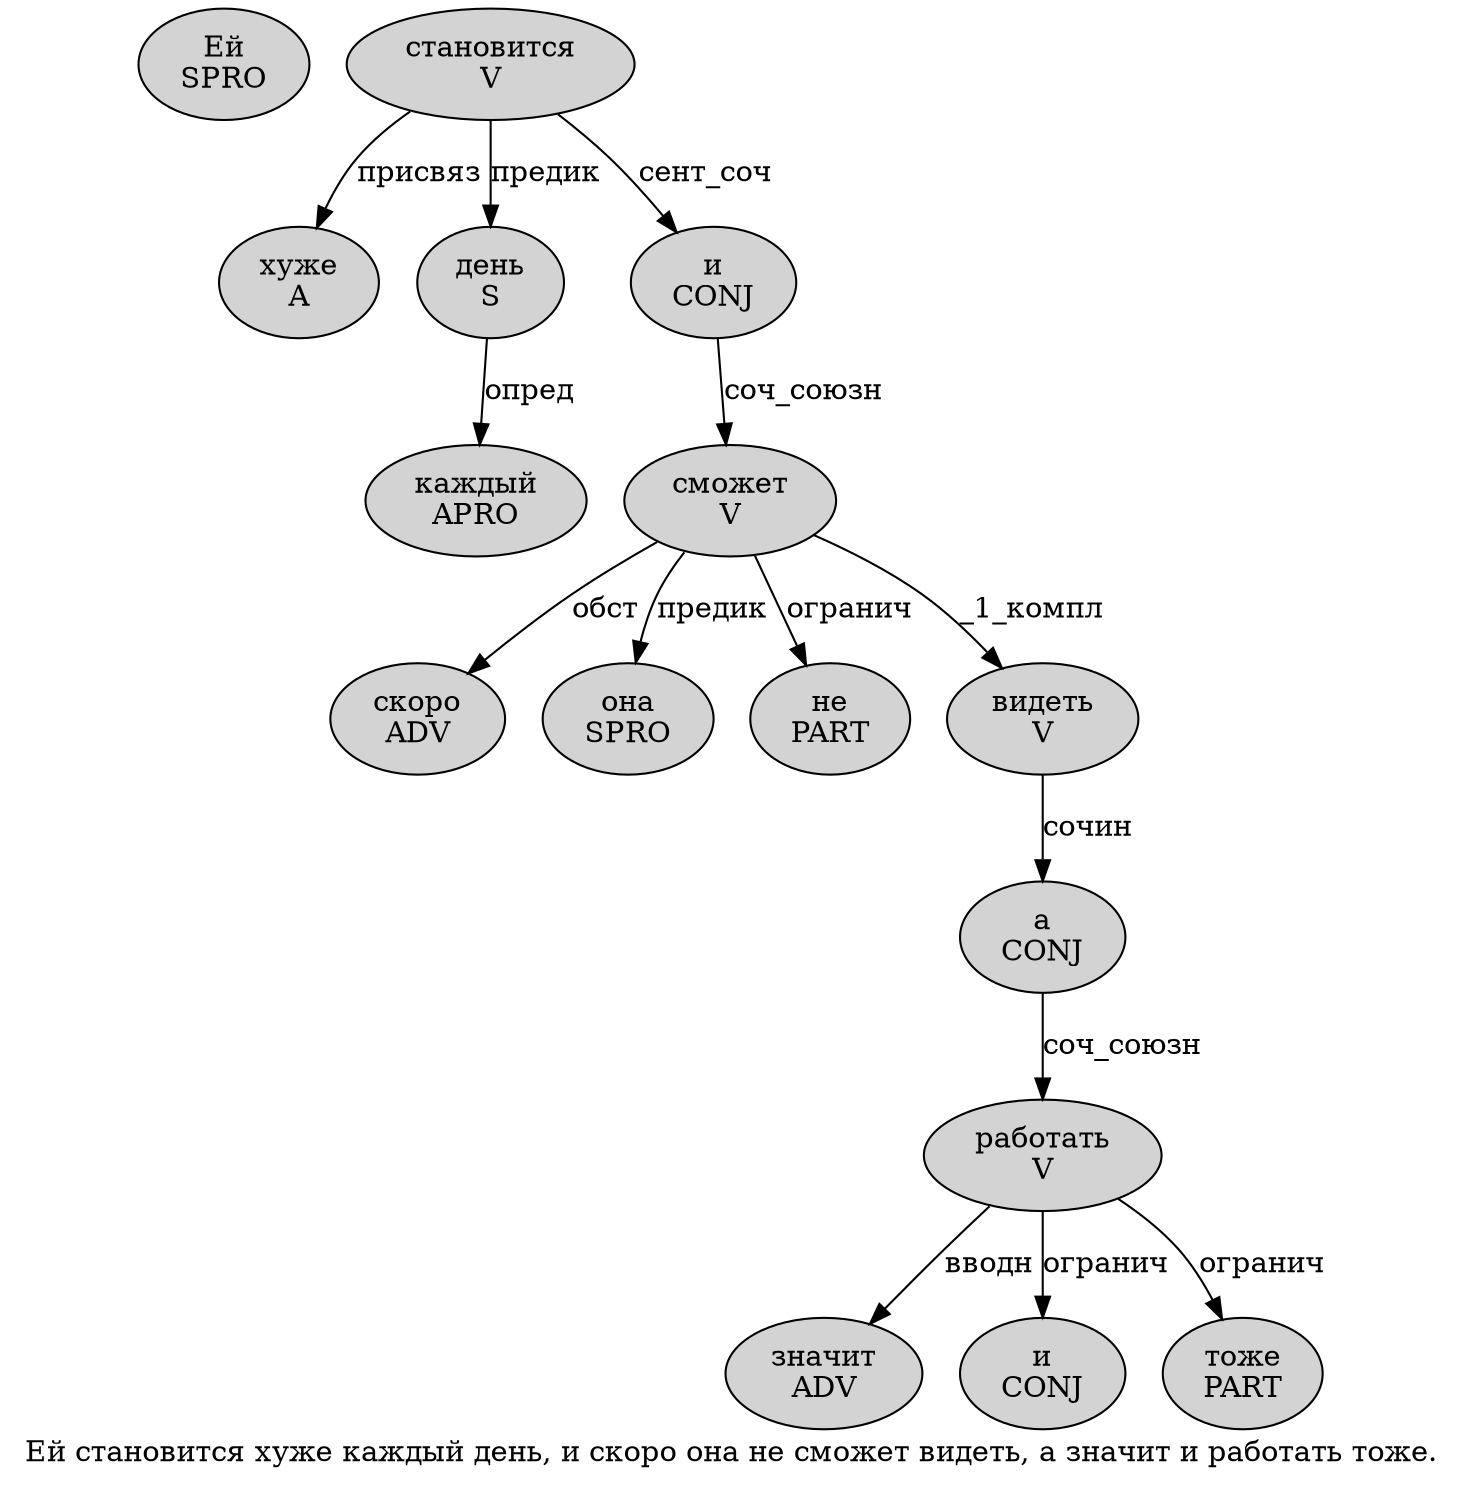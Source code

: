 digraph SENTENCE_1494 {
	graph [label="Ей становится хуже каждый день, и скоро она не сможет видеть, а значит и работать тоже."]
	node [style=filled]
		0 [label="Ей
SPRO" color="" fillcolor=lightgray penwidth=1 shape=ellipse]
		1 [label="становится
V" color="" fillcolor=lightgray penwidth=1 shape=ellipse]
		2 [label="хуже
A" color="" fillcolor=lightgray penwidth=1 shape=ellipse]
		3 [label="каждый
APRO" color="" fillcolor=lightgray penwidth=1 shape=ellipse]
		4 [label="день
S" color="" fillcolor=lightgray penwidth=1 shape=ellipse]
		6 [label="и
CONJ" color="" fillcolor=lightgray penwidth=1 shape=ellipse]
		7 [label="скоро
ADV" color="" fillcolor=lightgray penwidth=1 shape=ellipse]
		8 [label="она
SPRO" color="" fillcolor=lightgray penwidth=1 shape=ellipse]
		9 [label="не
PART" color="" fillcolor=lightgray penwidth=1 shape=ellipse]
		10 [label="сможет
V" color="" fillcolor=lightgray penwidth=1 shape=ellipse]
		11 [label="видеть
V" color="" fillcolor=lightgray penwidth=1 shape=ellipse]
		13 [label="а
CONJ" color="" fillcolor=lightgray penwidth=1 shape=ellipse]
		14 [label="значит
ADV" color="" fillcolor=lightgray penwidth=1 shape=ellipse]
		15 [label="и
CONJ" color="" fillcolor=lightgray penwidth=1 shape=ellipse]
		16 [label="работать
V" color="" fillcolor=lightgray penwidth=1 shape=ellipse]
		17 [label="тоже
PART" color="" fillcolor=lightgray penwidth=1 shape=ellipse]
			11 -> 13 [label="сочин"]
			10 -> 7 [label="обст"]
			10 -> 8 [label="предик"]
			10 -> 9 [label="огранич"]
			10 -> 11 [label="_1_компл"]
			13 -> 16 [label="соч_союзн"]
			6 -> 10 [label="соч_союзн"]
			16 -> 14 [label="вводн"]
			16 -> 15 [label="огранич"]
			16 -> 17 [label="огранич"]
			1 -> 2 [label="присвяз"]
			1 -> 4 [label="предик"]
			1 -> 6 [label="сент_соч"]
			4 -> 3 [label="опред"]
}